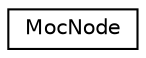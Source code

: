 digraph G
{
  edge [fontname="Helvetica",fontsize="10",labelfontname="Helvetica",labelfontsize="10"];
  node [fontname="Helvetica",fontsize="10",shape=record];
  rankdir=LR;
  Node1 [label="MocNode",height=0.2,width=0.4,color="black", fillcolor="white", style="filled",URL="$da/d34/structMocNode.html"];
}

